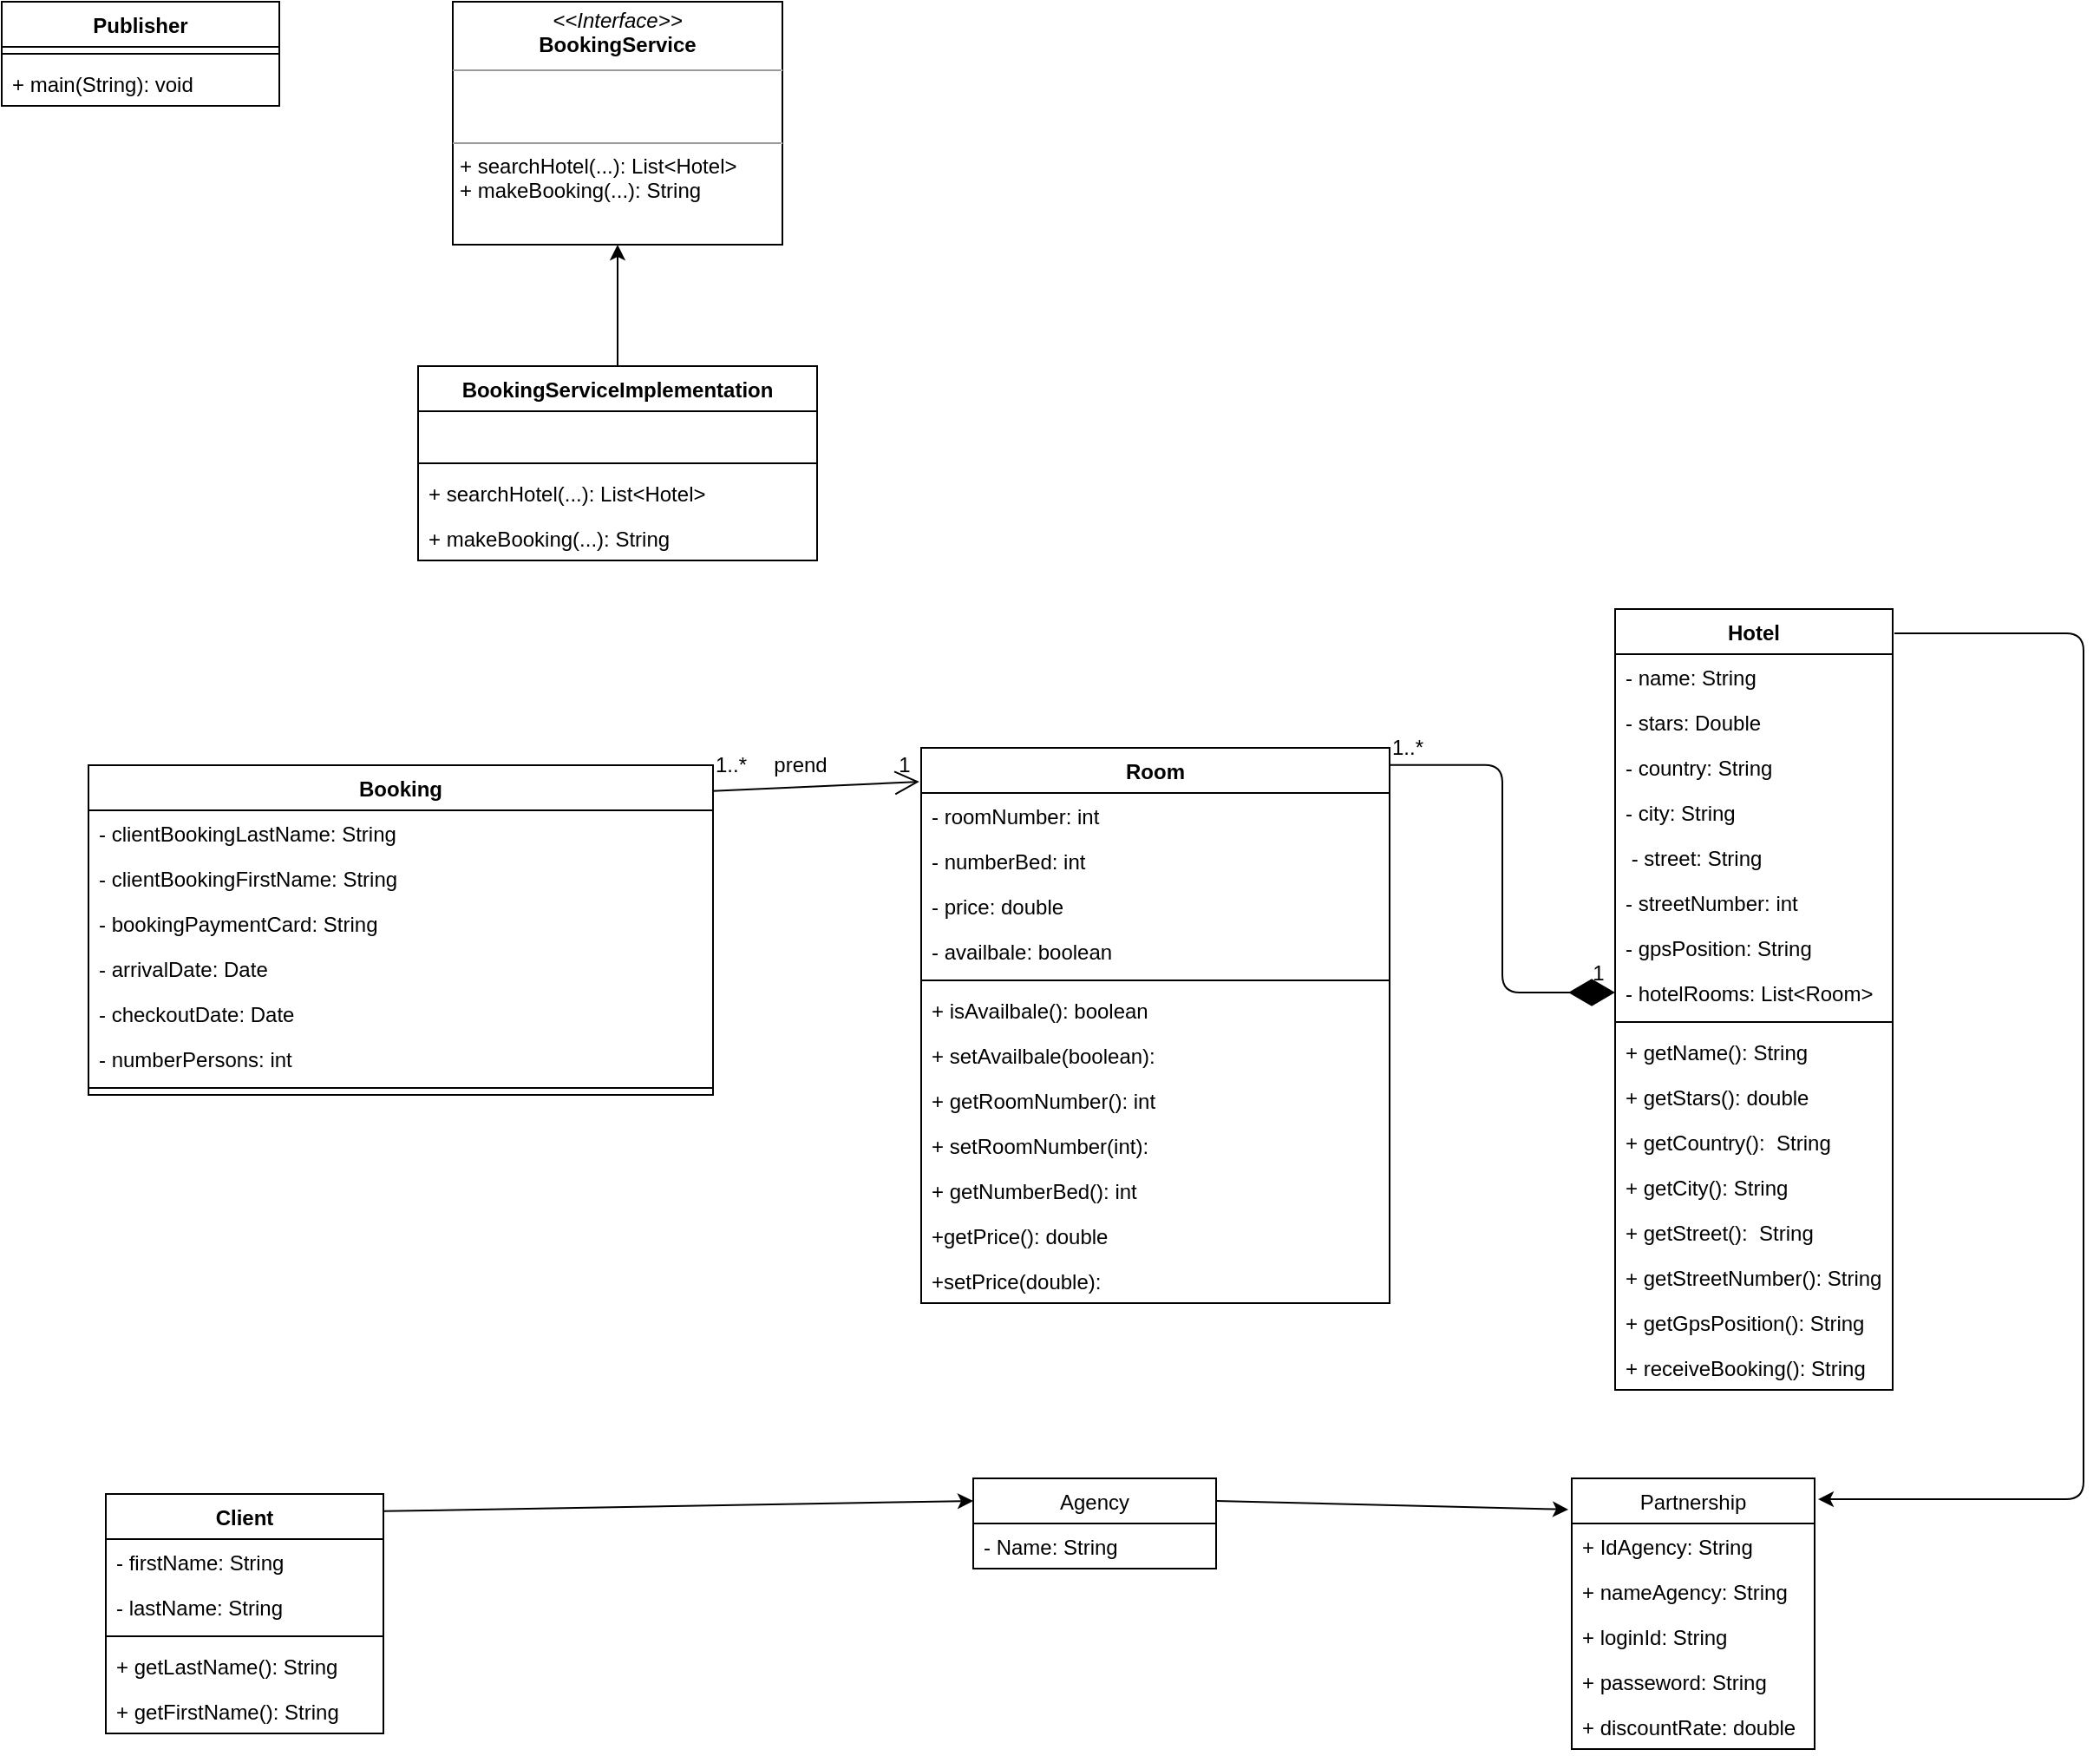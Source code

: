 <mxfile version="20.5.3" type="device"><diagram id="cfT06ySAHiFsVYucp_V1" name="Page-1"><mxGraphModel dx="2249" dy="694" grid="1" gridSize="10" guides="1" tooltips="1" connect="1" arrows="1" fold="1" page="1" pageScale="1" pageWidth="827" pageHeight="1169" math="0" shadow="0"><root><mxCell id="0"/><mxCell id="1" parent="0"/><mxCell id="_x2bSIc6BlJDKtabW-yO-1" value="Room" style="swimlane;fontStyle=1;align=center;verticalAlign=top;childLayout=stackLayout;horizontal=1;startSize=26;horizontalStack=0;resizeParent=1;resizeParentMax=0;resizeLast=0;collapsible=1;marginBottom=0;" parent="1" vertex="1"><mxGeometry x="300" y="610" width="270" height="320" as="geometry"/></mxCell><mxCell id="_x2bSIc6BlJDKtabW-yO-2" value="- roomNumber: int" style="text;strokeColor=none;fillColor=none;align=left;verticalAlign=top;spacingLeft=4;spacingRight=4;overflow=hidden;rotatable=0;points=[[0,0.5],[1,0.5]];portConstraint=eastwest;" parent="_x2bSIc6BlJDKtabW-yO-1" vertex="1"><mxGeometry y="26" width="270" height="26" as="geometry"/></mxCell><mxCell id="_x2bSIc6BlJDKtabW-yO-53" value="- numberBed: int" style="text;strokeColor=none;fillColor=none;align=left;verticalAlign=top;spacingLeft=4;spacingRight=4;overflow=hidden;rotatable=0;points=[[0,0.5],[1,0.5]];portConstraint=eastwest;" parent="_x2bSIc6BlJDKtabW-yO-1" vertex="1"><mxGeometry y="52" width="270" height="26" as="geometry"/></mxCell><mxCell id="_x2bSIc6BlJDKtabW-yO-54" value="- price: double" style="text;strokeColor=none;fillColor=none;align=left;verticalAlign=top;spacingLeft=4;spacingRight=4;overflow=hidden;rotatable=0;points=[[0,0.5],[1,0.5]];portConstraint=eastwest;" parent="_x2bSIc6BlJDKtabW-yO-1" vertex="1"><mxGeometry y="78" width="270" height="26" as="geometry"/></mxCell><mxCell id="_x2bSIc6BlJDKtabW-yO-55" value="- availbale: boolean" style="text;strokeColor=none;fillColor=none;align=left;verticalAlign=top;spacingLeft=4;spacingRight=4;overflow=hidden;rotatable=0;points=[[0,0.5],[1,0.5]];portConstraint=eastwest;" parent="_x2bSIc6BlJDKtabW-yO-1" vertex="1"><mxGeometry y="104" width="270" height="26" as="geometry"/></mxCell><mxCell id="_x2bSIc6BlJDKtabW-yO-3" value="" style="line;strokeWidth=1;fillColor=none;align=left;verticalAlign=middle;spacingTop=-1;spacingLeft=3;spacingRight=3;rotatable=0;labelPosition=right;points=[];portConstraint=eastwest;strokeColor=inherit;" parent="_x2bSIc6BlJDKtabW-yO-1" vertex="1"><mxGeometry y="130" width="270" height="8" as="geometry"/></mxCell><mxCell id="_x2bSIc6BlJDKtabW-yO-4" value="+ isAvailbale(): boolean" style="text;strokeColor=none;fillColor=none;align=left;verticalAlign=top;spacingLeft=4;spacingRight=4;overflow=hidden;rotatable=0;points=[[0,0.5],[1,0.5]];portConstraint=eastwest;" parent="_x2bSIc6BlJDKtabW-yO-1" vertex="1"><mxGeometry y="138" width="270" height="26" as="geometry"/></mxCell><mxCell id="_x2bSIc6BlJDKtabW-yO-56" value="+ setAvailbale(boolean): " style="text;strokeColor=none;fillColor=none;align=left;verticalAlign=top;spacingLeft=4;spacingRight=4;overflow=hidden;rotatable=0;points=[[0,0.5],[1,0.5]];portConstraint=eastwest;" parent="_x2bSIc6BlJDKtabW-yO-1" vertex="1"><mxGeometry y="164" width="270" height="26" as="geometry"/></mxCell><mxCell id="_x2bSIc6BlJDKtabW-yO-57" value="+ getRoomNumber(): int" style="text;strokeColor=none;fillColor=none;align=left;verticalAlign=top;spacingLeft=4;spacingRight=4;overflow=hidden;rotatable=0;points=[[0,0.5],[1,0.5]];portConstraint=eastwest;" parent="_x2bSIc6BlJDKtabW-yO-1" vertex="1"><mxGeometry y="190" width="270" height="26" as="geometry"/></mxCell><mxCell id="_x2bSIc6BlJDKtabW-yO-58" value="+ setRoomNumber(int): " style="text;strokeColor=none;fillColor=none;align=left;verticalAlign=top;spacingLeft=4;spacingRight=4;overflow=hidden;rotatable=0;points=[[0,0.5],[1,0.5]];portConstraint=eastwest;" parent="_x2bSIc6BlJDKtabW-yO-1" vertex="1"><mxGeometry y="216" width="270" height="26" as="geometry"/></mxCell><mxCell id="_x2bSIc6BlJDKtabW-yO-59" value="+ getNumberBed(): int" style="text;strokeColor=none;fillColor=none;align=left;verticalAlign=top;spacingLeft=4;spacingRight=4;overflow=hidden;rotatable=0;points=[[0,0.5],[1,0.5]];portConstraint=eastwest;" parent="_x2bSIc6BlJDKtabW-yO-1" vertex="1"><mxGeometry y="242" width="270" height="26" as="geometry"/></mxCell><mxCell id="_x2bSIc6BlJDKtabW-yO-60" value="+getPrice(): double" style="text;strokeColor=none;fillColor=none;align=left;verticalAlign=top;spacingLeft=4;spacingRight=4;overflow=hidden;rotatable=0;points=[[0,0.5],[1,0.5]];portConstraint=eastwest;" parent="_x2bSIc6BlJDKtabW-yO-1" vertex="1"><mxGeometry y="268" width="270" height="26" as="geometry"/></mxCell><mxCell id="_x2bSIc6BlJDKtabW-yO-69" value="+setPrice(double): " style="text;strokeColor=none;fillColor=none;align=left;verticalAlign=top;spacingLeft=4;spacingRight=4;overflow=hidden;rotatable=0;points=[[0,0.5],[1,0.5]];portConstraint=eastwest;" parent="_x2bSIc6BlJDKtabW-yO-1" vertex="1"><mxGeometry y="294" width="270" height="26" as="geometry"/></mxCell><mxCell id="_x2bSIc6BlJDKtabW-yO-72" style="edgeStyle=orthogonalEdgeStyle;rounded=0;orthogonalLoop=1;jettySize=auto;html=1;entryX=0.5;entryY=1;entryDx=0;entryDy=0;" parent="1" source="_x2bSIc6BlJDKtabW-yO-13" target="_x2bSIc6BlJDKtabW-yO-61" edge="1"><mxGeometry relative="1" as="geometry"/></mxCell><mxCell id="_x2bSIc6BlJDKtabW-yO-13" value="BookingServiceImplementation" style="swimlane;fontStyle=1;align=center;verticalAlign=top;childLayout=stackLayout;horizontal=1;startSize=26;horizontalStack=0;resizeParent=1;resizeParentMax=0;resizeLast=0;collapsible=1;marginBottom=0;" parent="1" vertex="1"><mxGeometry x="10" y="390" width="230" height="112" as="geometry"/></mxCell><mxCell id="_x2bSIc6BlJDKtabW-yO-14" value=" " style="text;strokeColor=none;fillColor=none;align=left;verticalAlign=top;spacingLeft=4;spacingRight=4;overflow=hidden;rotatable=0;points=[[0,0.5],[1,0.5]];portConstraint=eastwest;" parent="_x2bSIc6BlJDKtabW-yO-13" vertex="1"><mxGeometry y="26" width="230" height="26" as="geometry"/></mxCell><mxCell id="_x2bSIc6BlJDKtabW-yO-15" value="" style="line;strokeWidth=1;fillColor=none;align=left;verticalAlign=middle;spacingTop=-1;spacingLeft=3;spacingRight=3;rotatable=0;labelPosition=right;points=[];portConstraint=eastwest;strokeColor=inherit;" parent="_x2bSIc6BlJDKtabW-yO-13" vertex="1"><mxGeometry y="52" width="230" height="8" as="geometry"/></mxCell><mxCell id="_x2bSIc6BlJDKtabW-yO-16" value="+ searchHotel(...): List&lt;Hotel&gt;" style="text;strokeColor=none;fillColor=none;align=left;verticalAlign=top;spacingLeft=4;spacingRight=4;overflow=hidden;rotatable=0;points=[[0,0.5],[1,0.5]];portConstraint=eastwest;" parent="_x2bSIc6BlJDKtabW-yO-13" vertex="1"><mxGeometry y="60" width="230" height="26" as="geometry"/></mxCell><mxCell id="wp6VbCmQZ2ttNh5dnefs-4" value="+ makeBooking(...): String" style="text;strokeColor=none;fillColor=none;align=left;verticalAlign=top;spacingLeft=4;spacingRight=4;overflow=hidden;rotatable=0;points=[[0,0.5],[1,0.5]];portConstraint=eastwest;" parent="_x2bSIc6BlJDKtabW-yO-13" vertex="1"><mxGeometry y="86" width="230" height="26" as="geometry"/></mxCell><mxCell id="_x2bSIc6BlJDKtabW-yO-17" value="Booking" style="swimlane;fontStyle=1;align=center;verticalAlign=top;childLayout=stackLayout;horizontal=1;startSize=26;horizontalStack=0;resizeParent=1;resizeParentMax=0;resizeLast=0;collapsible=1;marginBottom=0;" parent="1" vertex="1"><mxGeometry x="-180" y="620" width="360" height="190" as="geometry"/></mxCell><mxCell id="_x2bSIc6BlJDKtabW-yO-18" value="- clientBookingLastName: String" style="text;strokeColor=none;fillColor=none;align=left;verticalAlign=top;spacingLeft=4;spacingRight=4;overflow=hidden;rotatable=0;points=[[0,0.5],[1,0.5]];portConstraint=eastwest;" parent="_x2bSIc6BlJDKtabW-yO-17" vertex="1"><mxGeometry y="26" width="360" height="26" as="geometry"/></mxCell><mxCell id="_x2bSIc6BlJDKtabW-yO-63" value="- clientBookingFirstName: String" style="text;strokeColor=none;fillColor=none;align=left;verticalAlign=top;spacingLeft=4;spacingRight=4;overflow=hidden;rotatable=0;points=[[0,0.5],[1,0.5]];portConstraint=eastwest;" parent="_x2bSIc6BlJDKtabW-yO-17" vertex="1"><mxGeometry y="52" width="360" height="26" as="geometry"/></mxCell><mxCell id="_x2bSIc6BlJDKtabW-yO-64" value="- bookingPaymentCard: String" style="text;strokeColor=none;fillColor=none;align=left;verticalAlign=top;spacingLeft=4;spacingRight=4;overflow=hidden;rotatable=0;points=[[0,0.5],[1,0.5]];portConstraint=eastwest;" parent="_x2bSIc6BlJDKtabW-yO-17" vertex="1"><mxGeometry y="78" width="360" height="26" as="geometry"/></mxCell><mxCell id="_x2bSIc6BlJDKtabW-yO-65" value="- arrivalDate: Date" style="text;strokeColor=none;fillColor=none;align=left;verticalAlign=top;spacingLeft=4;spacingRight=4;overflow=hidden;rotatable=0;points=[[0,0.5],[1,0.5]];portConstraint=eastwest;" parent="_x2bSIc6BlJDKtabW-yO-17" vertex="1"><mxGeometry y="104" width="360" height="26" as="geometry"/></mxCell><mxCell id="_x2bSIc6BlJDKtabW-yO-66" value="- checkoutDate: Date" style="text;strokeColor=none;fillColor=none;align=left;verticalAlign=top;spacingLeft=4;spacingRight=4;overflow=hidden;rotatable=0;points=[[0,0.5],[1,0.5]];portConstraint=eastwest;" parent="_x2bSIc6BlJDKtabW-yO-17" vertex="1"><mxGeometry y="130" width="360" height="26" as="geometry"/></mxCell><mxCell id="_x2bSIc6BlJDKtabW-yO-68" value="- numberPersons: int" style="text;strokeColor=none;fillColor=none;align=left;verticalAlign=top;spacingLeft=4;spacingRight=4;overflow=hidden;rotatable=0;points=[[0,0.5],[1,0.5]];portConstraint=eastwest;" parent="_x2bSIc6BlJDKtabW-yO-17" vertex="1"><mxGeometry y="156" width="360" height="26" as="geometry"/></mxCell><mxCell id="_x2bSIc6BlJDKtabW-yO-19" value="" style="line;strokeWidth=1;fillColor=none;align=left;verticalAlign=middle;spacingTop=-1;spacingLeft=3;spacingRight=3;rotatable=0;labelPosition=right;points=[];portConstraint=eastwest;strokeColor=inherit;" parent="_x2bSIc6BlJDKtabW-yO-17" vertex="1"><mxGeometry y="182" width="360" height="8" as="geometry"/></mxCell><mxCell id="_x2bSIc6BlJDKtabW-yO-21" value="Hotel" style="swimlane;fontStyle=1;align=center;verticalAlign=top;childLayout=stackLayout;horizontal=1;startSize=26;horizontalStack=0;resizeParent=1;resizeParentMax=0;resizeLast=0;collapsible=1;marginBottom=0;" parent="1" vertex="1"><mxGeometry x="700" y="530" width="160" height="450" as="geometry"/></mxCell><mxCell id="_x2bSIc6BlJDKtabW-yO-22" value="- name: String" style="text;strokeColor=none;fillColor=none;align=left;verticalAlign=top;spacingLeft=4;spacingRight=4;overflow=hidden;rotatable=0;points=[[0,0.5],[1,0.5]];portConstraint=eastwest;" parent="_x2bSIc6BlJDKtabW-yO-21" vertex="1"><mxGeometry y="26" width="160" height="26" as="geometry"/></mxCell><mxCell id="_x2bSIc6BlJDKtabW-yO-32" value="- stars: Double" style="text;strokeColor=none;fillColor=none;align=left;verticalAlign=top;spacingLeft=4;spacingRight=4;overflow=hidden;rotatable=0;points=[[0,0.5],[1,0.5]];portConstraint=eastwest;" parent="_x2bSIc6BlJDKtabW-yO-21" vertex="1"><mxGeometry y="52" width="160" height="26" as="geometry"/></mxCell><mxCell id="_x2bSIc6BlJDKtabW-yO-33" value="- country: String" style="text;strokeColor=none;fillColor=none;align=left;verticalAlign=top;spacingLeft=4;spacingRight=4;overflow=hidden;rotatable=0;points=[[0,0.5],[1,0.5]];portConstraint=eastwest;" parent="_x2bSIc6BlJDKtabW-yO-21" vertex="1"><mxGeometry y="78" width="160" height="26" as="geometry"/></mxCell><mxCell id="_x2bSIc6BlJDKtabW-yO-34" value="- city: String" style="text;strokeColor=none;fillColor=none;align=left;verticalAlign=top;spacingLeft=4;spacingRight=4;overflow=hidden;rotatable=0;points=[[0,0.5],[1,0.5]];portConstraint=eastwest;" parent="_x2bSIc6BlJDKtabW-yO-21" vertex="1"><mxGeometry y="104" width="160" height="26" as="geometry"/></mxCell><mxCell id="_x2bSIc6BlJDKtabW-yO-35" value=" - street: String" style="text;strokeColor=none;fillColor=none;align=left;verticalAlign=top;spacingLeft=4;spacingRight=4;overflow=hidden;rotatable=0;points=[[0,0.5],[1,0.5]];portConstraint=eastwest;" parent="_x2bSIc6BlJDKtabW-yO-21" vertex="1"><mxGeometry y="130" width="160" height="26" as="geometry"/></mxCell><mxCell id="_x2bSIc6BlJDKtabW-yO-36" value="- streetNumber: int" style="text;strokeColor=none;fillColor=none;align=left;verticalAlign=top;spacingLeft=4;spacingRight=4;overflow=hidden;rotatable=0;points=[[0,0.5],[1,0.5]];portConstraint=eastwest;" parent="_x2bSIc6BlJDKtabW-yO-21" vertex="1"><mxGeometry y="156" width="160" height="26" as="geometry"/></mxCell><mxCell id="_x2bSIc6BlJDKtabW-yO-37" value="- gpsPosition: String" style="text;strokeColor=none;fillColor=none;align=left;verticalAlign=top;spacingLeft=4;spacingRight=4;overflow=hidden;rotatable=0;points=[[0,0.5],[1,0.5]];portConstraint=eastwest;" parent="_x2bSIc6BlJDKtabW-yO-21" vertex="1"><mxGeometry y="182" width="160" height="26" as="geometry"/></mxCell><mxCell id="_x2bSIc6BlJDKtabW-yO-38" value="- hotelRooms: List&lt;Room&gt;" style="text;strokeColor=none;fillColor=none;align=left;verticalAlign=top;spacingLeft=4;spacingRight=4;overflow=hidden;rotatable=0;points=[[0,0.5],[1,0.5]];portConstraint=eastwest;" parent="_x2bSIc6BlJDKtabW-yO-21" vertex="1"><mxGeometry y="208" width="160" height="26" as="geometry"/></mxCell><mxCell id="_x2bSIc6BlJDKtabW-yO-23" value="" style="line;strokeWidth=1;fillColor=none;align=left;verticalAlign=middle;spacingTop=-1;spacingLeft=3;spacingRight=3;rotatable=0;labelPosition=right;points=[];portConstraint=eastwest;strokeColor=inherit;" parent="_x2bSIc6BlJDKtabW-yO-21" vertex="1"><mxGeometry y="234" width="160" height="8" as="geometry"/></mxCell><mxCell id="_x2bSIc6BlJDKtabW-yO-24" value="+ getName(): String" style="text;strokeColor=none;fillColor=none;align=left;verticalAlign=top;spacingLeft=4;spacingRight=4;overflow=hidden;rotatable=0;points=[[0,0.5],[1,0.5]];portConstraint=eastwest;" parent="_x2bSIc6BlJDKtabW-yO-21" vertex="1"><mxGeometry y="242" width="160" height="26" as="geometry"/></mxCell><mxCell id="_x2bSIc6BlJDKtabW-yO-41" value="+ getStars(): double" style="text;strokeColor=none;fillColor=none;align=left;verticalAlign=top;spacingLeft=4;spacingRight=4;overflow=hidden;rotatable=0;points=[[0,0.5],[1,0.5]];portConstraint=eastwest;" parent="_x2bSIc6BlJDKtabW-yO-21" vertex="1"><mxGeometry y="268" width="160" height="26" as="geometry"/></mxCell><mxCell id="_x2bSIc6BlJDKtabW-yO-43" value="+ getCountry():  String" style="text;strokeColor=none;fillColor=none;align=left;verticalAlign=top;spacingLeft=4;spacingRight=4;overflow=hidden;rotatable=0;points=[[0,0.5],[1,0.5]];portConstraint=eastwest;" parent="_x2bSIc6BlJDKtabW-yO-21" vertex="1"><mxGeometry y="294" width="160" height="26" as="geometry"/></mxCell><mxCell id="_x2bSIc6BlJDKtabW-yO-45" value="+ getCity(): String" style="text;strokeColor=none;fillColor=none;align=left;verticalAlign=top;spacingLeft=4;spacingRight=4;overflow=hidden;rotatable=0;points=[[0,0.5],[1,0.5]];portConstraint=eastwest;" parent="_x2bSIc6BlJDKtabW-yO-21" vertex="1"><mxGeometry y="320" width="160" height="26" as="geometry"/></mxCell><mxCell id="_x2bSIc6BlJDKtabW-yO-47" value="+ getStreet():  String" style="text;strokeColor=none;fillColor=none;align=left;verticalAlign=top;spacingLeft=4;spacingRight=4;overflow=hidden;rotatable=0;points=[[0,0.5],[1,0.5]];portConstraint=eastwest;" parent="_x2bSIc6BlJDKtabW-yO-21" vertex="1"><mxGeometry y="346" width="160" height="26" as="geometry"/></mxCell><mxCell id="_x2bSIc6BlJDKtabW-yO-49" value="+ getStreetNumber(): String" style="text;strokeColor=none;fillColor=none;align=left;verticalAlign=top;spacingLeft=4;spacingRight=4;overflow=hidden;rotatable=0;points=[[0,0.5],[1,0.5]];portConstraint=eastwest;" parent="_x2bSIc6BlJDKtabW-yO-21" vertex="1"><mxGeometry y="372" width="160" height="26" as="geometry"/></mxCell><mxCell id="_x2bSIc6BlJDKtabW-yO-51" value="+ getGpsPosition(): String" style="text;strokeColor=none;fillColor=none;align=left;verticalAlign=top;spacingLeft=4;spacingRight=4;overflow=hidden;rotatable=0;points=[[0,0.5],[1,0.5]];portConstraint=eastwest;" parent="_x2bSIc6BlJDKtabW-yO-21" vertex="1"><mxGeometry y="398" width="160" height="26" as="geometry"/></mxCell><mxCell id="_x2bSIc6BlJDKtabW-yO-81" value="+ receiveBooking(): String" style="text;strokeColor=none;fillColor=none;align=left;verticalAlign=top;spacingLeft=4;spacingRight=4;overflow=hidden;rotatable=0;points=[[0,0.5],[1,0.5]];portConstraint=eastwest;" parent="_x2bSIc6BlJDKtabW-yO-21" vertex="1"><mxGeometry y="424" width="160" height="26" as="geometry"/></mxCell><mxCell id="_x2bSIc6BlJDKtabW-yO-25" value="Publisher" style="swimlane;fontStyle=1;align=center;verticalAlign=top;childLayout=stackLayout;horizontal=1;startSize=26;horizontalStack=0;resizeParent=1;resizeParentMax=0;resizeLast=0;collapsible=1;marginBottom=0;" parent="1" vertex="1"><mxGeometry x="-230" y="180" width="160" height="60" as="geometry"/></mxCell><mxCell id="_x2bSIc6BlJDKtabW-yO-27" value="" style="line;strokeWidth=1;fillColor=none;align=left;verticalAlign=middle;spacingTop=-1;spacingLeft=3;spacingRight=3;rotatable=0;labelPosition=right;points=[];portConstraint=eastwest;strokeColor=inherit;" parent="_x2bSIc6BlJDKtabW-yO-25" vertex="1"><mxGeometry y="26" width="160" height="8" as="geometry"/></mxCell><mxCell id="_x2bSIc6BlJDKtabW-yO-28" value="+ main(String): void" style="text;strokeColor=none;fillColor=none;align=left;verticalAlign=top;spacingLeft=4;spacingRight=4;overflow=hidden;rotatable=0;points=[[0,0.5],[1,0.5]];portConstraint=eastwest;" parent="_x2bSIc6BlJDKtabW-yO-25" vertex="1"><mxGeometry y="34" width="160" height="26" as="geometry"/></mxCell><mxCell id="_x2bSIc6BlJDKtabW-yO-61" value="&lt;p style=&quot;margin:0px;margin-top:4px;text-align:center;&quot;&gt;&lt;i&gt;&amp;lt;&amp;lt;Interface&amp;gt;&amp;gt;&lt;/i&gt;&lt;br&gt;&lt;b&gt;BookingService&lt;/b&gt;&lt;/p&gt;&lt;hr size=&quot;1&quot;&gt;&lt;p style=&quot;margin:0px;margin-left:4px;&quot;&gt;&lt;br&gt;&lt;br&gt;&lt;/p&gt;&lt;hr size=&quot;1&quot;&gt;&lt;p style=&quot;margin:0px;margin-left:4px;&quot;&gt;+ searchHotel(...): List&amp;lt;Hotel&amp;gt;&lt;br&gt;+ makeBooking(...): String&lt;br&gt;&lt;/p&gt;" style="verticalAlign=top;align=left;overflow=fill;fontSize=12;fontFamily=Helvetica;html=1;" parent="1" vertex="1"><mxGeometry x="30" y="180" width="190" height="140" as="geometry"/></mxCell><mxCell id="_x2bSIc6BlJDKtabW-yO-73" value="Client" style="swimlane;fontStyle=1;align=center;verticalAlign=top;childLayout=stackLayout;horizontal=1;startSize=26;horizontalStack=0;resizeParent=1;resizeParentMax=0;resizeLast=0;collapsible=1;marginBottom=0;" parent="1" vertex="1"><mxGeometry x="-170" y="1040" width="160" height="138" as="geometry"/></mxCell><mxCell id="_x2bSIc6BlJDKtabW-yO-74" value="- firstName: String" style="text;strokeColor=none;fillColor=none;align=left;verticalAlign=top;spacingLeft=4;spacingRight=4;overflow=hidden;rotatable=0;points=[[0,0.5],[1,0.5]];portConstraint=eastwest;" parent="_x2bSIc6BlJDKtabW-yO-73" vertex="1"><mxGeometry y="26" width="160" height="26" as="geometry"/></mxCell><mxCell id="_x2bSIc6BlJDKtabW-yO-77" value="- lastName: String" style="text;strokeColor=none;fillColor=none;align=left;verticalAlign=top;spacingLeft=4;spacingRight=4;overflow=hidden;rotatable=0;points=[[0,0.5],[1,0.5]];portConstraint=eastwest;" parent="_x2bSIc6BlJDKtabW-yO-73" vertex="1"><mxGeometry y="52" width="160" height="26" as="geometry"/></mxCell><mxCell id="_x2bSIc6BlJDKtabW-yO-75" value="" style="line;strokeWidth=1;fillColor=none;align=left;verticalAlign=middle;spacingTop=-1;spacingLeft=3;spacingRight=3;rotatable=0;labelPosition=right;points=[];portConstraint=eastwest;strokeColor=inherit;" parent="_x2bSIc6BlJDKtabW-yO-73" vertex="1"><mxGeometry y="78" width="160" height="8" as="geometry"/></mxCell><mxCell id="_x2bSIc6BlJDKtabW-yO-76" value="+ getLastName(): String" style="text;strokeColor=none;fillColor=none;align=left;verticalAlign=top;spacingLeft=4;spacingRight=4;overflow=hidden;rotatable=0;points=[[0,0.5],[1,0.5]];portConstraint=eastwest;" parent="_x2bSIc6BlJDKtabW-yO-73" vertex="1"><mxGeometry y="86" width="160" height="26" as="geometry"/></mxCell><mxCell id="_x2bSIc6BlJDKtabW-yO-78" value="+ getFirstName(): String" style="text;strokeColor=none;fillColor=none;align=left;verticalAlign=top;spacingLeft=4;spacingRight=4;overflow=hidden;rotatable=0;points=[[0,0.5],[1,0.5]];portConstraint=eastwest;" parent="_x2bSIc6BlJDKtabW-yO-73" vertex="1"><mxGeometry y="112" width="160" height="26" as="geometry"/></mxCell><mxCell id="_x2bSIc6BlJDKtabW-yO-88" value="" style="endArrow=open;endFill=1;endSize=12;html=1;rounded=1;exitX=0.999;exitY=0.078;exitDx=0;exitDy=0;exitPerimeter=0;entryX=-0.004;entryY=0.061;entryDx=0;entryDy=0;entryPerimeter=0;" parent="1" source="_x2bSIc6BlJDKtabW-yO-17" target="_x2bSIc6BlJDKtabW-yO-1" edge="1"><mxGeometry width="160" relative="1" as="geometry"><mxPoint x="220" y="650" as="sourcePoint"/><mxPoint x="370" y="650" as="targetPoint"/></mxGeometry></mxCell><mxCell id="_x2bSIc6BlJDKtabW-yO-90" value="" style="endArrow=diamondThin;endFill=1;endSize=24;html=1;rounded=1;exitX=1;exitY=0.031;exitDx=0;exitDy=0;exitPerimeter=0;entryX=0;entryY=0.5;entryDx=0;entryDy=0;edgeStyle=orthogonalEdgeStyle;" parent="1" source="_x2bSIc6BlJDKtabW-yO-1" target="_x2bSIc6BlJDKtabW-yO-38" edge="1"><mxGeometry width="160" relative="1" as="geometry"><mxPoint x="570" y="590" as="sourcePoint"/><mxPoint x="730" y="590" as="targetPoint"/></mxGeometry></mxCell><mxCell id="_x2bSIc6BlJDKtabW-yO-91" value="1" style="text;html=1;align=center;verticalAlign=middle;resizable=0;points=[];autosize=1;strokeColor=none;fillColor=none;" parent="1" vertex="1"><mxGeometry x="675" y="725" width="30" height="30" as="geometry"/></mxCell><mxCell id="_x2bSIc6BlJDKtabW-yO-92" value="1..*" style="text;html=1;align=center;verticalAlign=middle;resizable=0;points=[];autosize=1;strokeColor=none;fillColor=none;" parent="1" vertex="1"><mxGeometry x="560" y="595" width="40" height="30" as="geometry"/></mxCell><mxCell id="_x2bSIc6BlJDKtabW-yO-95" value="1..*" style="text;html=1;align=center;verticalAlign=middle;resizable=0;points=[];autosize=1;strokeColor=none;fillColor=none;" parent="1" vertex="1"><mxGeometry x="170" y="605" width="40" height="30" as="geometry"/></mxCell><mxCell id="_x2bSIc6BlJDKtabW-yO-96" value="1" style="text;html=1;align=center;verticalAlign=middle;resizable=0;points=[];autosize=1;strokeColor=none;fillColor=none;" parent="1" vertex="1"><mxGeometry x="275" y="605" width="30" height="30" as="geometry"/></mxCell><mxCell id="wp6VbCmQZ2ttNh5dnefs-3" value="prend" style="text;html=1;align=center;verticalAlign=middle;resizable=0;points=[];autosize=1;strokeColor=none;fillColor=none;" parent="1" vertex="1"><mxGeometry x="205" y="605" width="50" height="30" as="geometry"/></mxCell><mxCell id="cvtKplEIz9jPbtNjbjKr-1" value="Agency" style="swimlane;fontStyle=0;childLayout=stackLayout;horizontal=1;startSize=26;fillColor=none;horizontalStack=0;resizeParent=1;resizeParentMax=0;resizeLast=0;collapsible=1;marginBottom=0;" vertex="1" parent="1"><mxGeometry x="330" y="1031" width="140" height="52" as="geometry"/></mxCell><mxCell id="cvtKplEIz9jPbtNjbjKr-2" value="- Name: String" style="text;strokeColor=none;fillColor=none;align=left;verticalAlign=top;spacingLeft=4;spacingRight=4;overflow=hidden;rotatable=0;points=[[0,0.5],[1,0.5]];portConstraint=eastwest;" vertex="1" parent="cvtKplEIz9jPbtNjbjKr-1"><mxGeometry y="26" width="140" height="26" as="geometry"/></mxCell><mxCell id="cvtKplEIz9jPbtNjbjKr-5" value="Partnership" style="swimlane;fontStyle=0;childLayout=stackLayout;horizontal=1;startSize=26;fillColor=none;horizontalStack=0;resizeParent=1;resizeParentMax=0;resizeLast=0;collapsible=1;marginBottom=0;" vertex="1" parent="1"><mxGeometry x="675" y="1031" width="140" height="156" as="geometry"/></mxCell><mxCell id="cvtKplEIz9jPbtNjbjKr-6" value="+ IdAgency: String" style="text;strokeColor=none;fillColor=none;align=left;verticalAlign=top;spacingLeft=4;spacingRight=4;overflow=hidden;rotatable=0;points=[[0,0.5],[1,0.5]];portConstraint=eastwest;" vertex="1" parent="cvtKplEIz9jPbtNjbjKr-5"><mxGeometry y="26" width="140" height="26" as="geometry"/></mxCell><mxCell id="cvtKplEIz9jPbtNjbjKr-7" value="+ nameAgency: String" style="text;strokeColor=none;fillColor=none;align=left;verticalAlign=top;spacingLeft=4;spacingRight=4;overflow=hidden;rotatable=0;points=[[0,0.5],[1,0.5]];portConstraint=eastwest;" vertex="1" parent="cvtKplEIz9jPbtNjbjKr-5"><mxGeometry y="52" width="140" height="26" as="geometry"/></mxCell><mxCell id="cvtKplEIz9jPbtNjbjKr-8" value="+ loginId: String" style="text;strokeColor=none;fillColor=none;align=left;verticalAlign=top;spacingLeft=4;spacingRight=4;overflow=hidden;rotatable=0;points=[[0,0.5],[1,0.5]];portConstraint=eastwest;" vertex="1" parent="cvtKplEIz9jPbtNjbjKr-5"><mxGeometry y="78" width="140" height="26" as="geometry"/></mxCell><mxCell id="cvtKplEIz9jPbtNjbjKr-9" value="+ passeword: String" style="text;strokeColor=none;fillColor=none;align=left;verticalAlign=top;spacingLeft=4;spacingRight=4;overflow=hidden;rotatable=0;points=[[0,0.5],[1,0.5]];portConstraint=eastwest;" vertex="1" parent="cvtKplEIz9jPbtNjbjKr-5"><mxGeometry y="104" width="140" height="26" as="geometry"/></mxCell><mxCell id="cvtKplEIz9jPbtNjbjKr-10" value="+ discountRate: double" style="text;strokeColor=none;fillColor=none;align=left;verticalAlign=top;spacingLeft=4;spacingRight=4;overflow=hidden;rotatable=0;points=[[0,0.5],[1,0.5]];portConstraint=eastwest;" vertex="1" parent="cvtKplEIz9jPbtNjbjKr-5"><mxGeometry y="130" width="140" height="26" as="geometry"/></mxCell><mxCell id="cvtKplEIz9jPbtNjbjKr-11" value="" style="endArrow=classic;html=1;rounded=0;entryX=0;entryY=0.25;entryDx=0;entryDy=0;exitX=1;exitY=0.072;exitDx=0;exitDy=0;exitPerimeter=0;" edge="1" parent="1" source="_x2bSIc6BlJDKtabW-yO-73" target="cvtKplEIz9jPbtNjbjKr-1"><mxGeometry width="50" height="50" relative="1" as="geometry"><mxPoint x="-130" y="1020" as="sourcePoint"/><mxPoint x="-80" y="970" as="targetPoint"/></mxGeometry></mxCell><mxCell id="cvtKplEIz9jPbtNjbjKr-13" value="" style="endArrow=classic;html=1;rounded=0;entryX=-0.014;entryY=0.115;entryDx=0;entryDy=0;entryPerimeter=0;exitX=1;exitY=0.25;exitDx=0;exitDy=0;" edge="1" parent="1" source="cvtKplEIz9jPbtNjbjKr-1" target="cvtKplEIz9jPbtNjbjKr-5"><mxGeometry width="50" height="50" relative="1" as="geometry"><mxPoint x="610" y="1080" as="sourcePoint"/><mxPoint x="660" y="1030" as="targetPoint"/></mxGeometry></mxCell><mxCell id="cvtKplEIz9jPbtNjbjKr-14" value="" style="endArrow=classic;html=1;rounded=1;exitX=1.006;exitY=0.031;exitDx=0;exitDy=0;exitPerimeter=0;entryX=1.014;entryY=0.077;entryDx=0;entryDy=0;entryPerimeter=0;edgeStyle=orthogonalEdgeStyle;" edge="1" parent="1" source="_x2bSIc6BlJDKtabW-yO-21" target="cvtKplEIz9jPbtNjbjKr-5"><mxGeometry width="50" height="50" relative="1" as="geometry"><mxPoint x="940" y="980" as="sourcePoint"/><mxPoint x="990" y="930" as="targetPoint"/><Array as="points"><mxPoint x="970" y="544"/><mxPoint x="970" y="1043"/></Array></mxGeometry></mxCell></root></mxGraphModel></diagram></mxfile>
